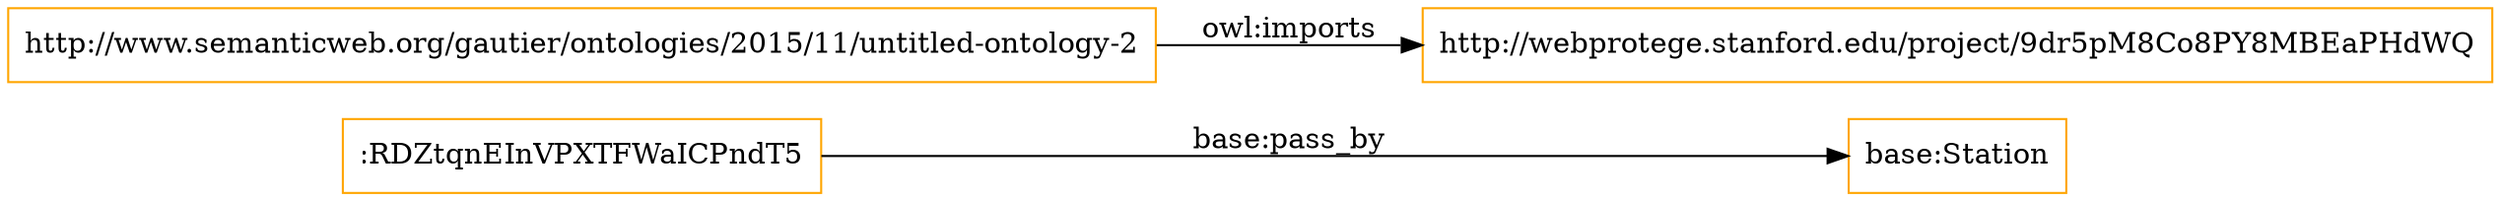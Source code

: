 digraph ar2dtool_diagram { 
rankdir=LR;
size="1501"
node [shape = rectangle, color="orange"]; "base:Station" ; /*classes style*/
	"http://www.semanticweb.org/gautier/ontologies/2015/11/untitled-ontology-2" -> "http://webprotege.stanford.edu/project/9dr5pM8Co8PY8MBEaPHdWQ" [ label = "owl:imports" ];
	":RDZtqnEInVPXTFWaICPndT5" -> "base:Station" [ label = "base:pass_by" ];

}
